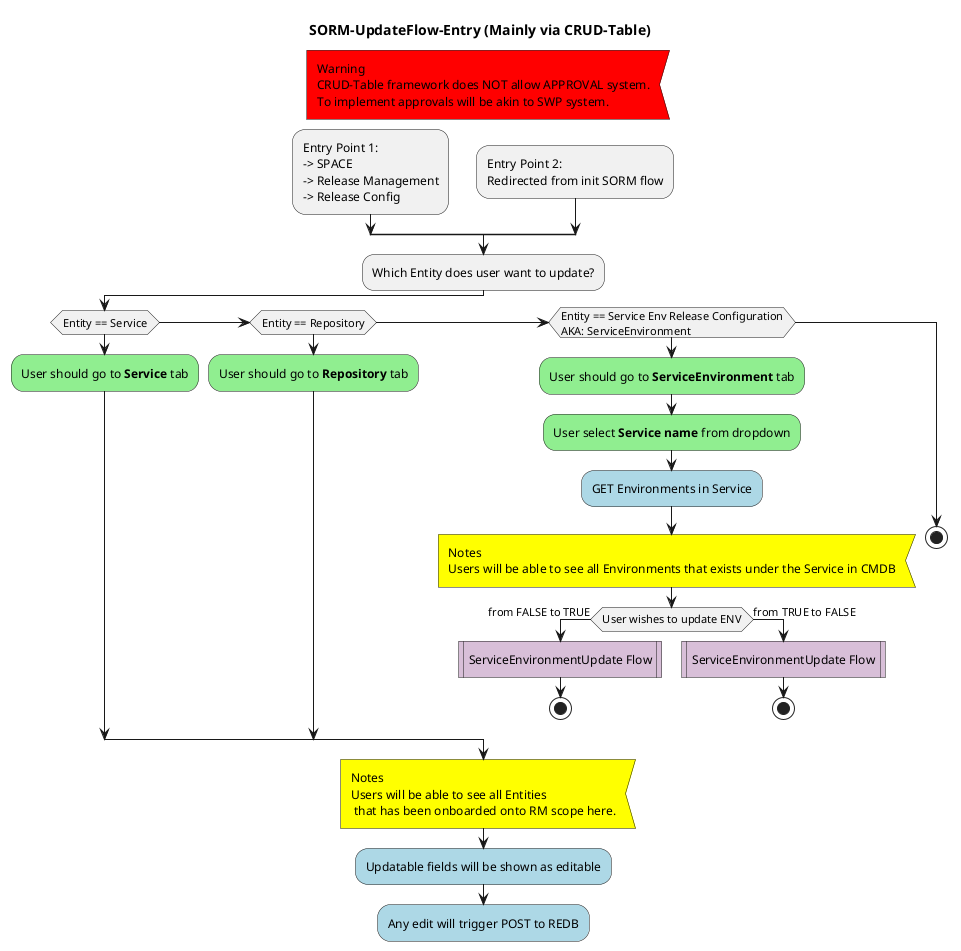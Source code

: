 @startuml
title SORM-UpdateFlow-Entry (Mainly via CRUD-Table)
    
#Red:Warning\nCRUD-Table framework does NOT allow APPROVAL system.\nTo implement approvals will be akin to SWP system.<
kill

split
    -[hidden]->
    :Entry Point 1:\n-> SPACE\n-> Release Management\n-> Release Config;
split again
    -[hidden]->
    :Entry Point 2:\nRedirected from init SORM flow;
end split

:Which Entity does user want to update?;

if (Entity == Service) then
    #LightGreen:User should go to <b>Service</b> tab;
    
elseif (Entity == Repository)
    #LightGreen:User should go to <b>Repository</b> tab;
    
elseif (Entity == Service Env Release Configuration\nAKA: ServiceEnvironment)
    #LightGreen:User should go to <b>ServiceEnvironment</b> tab;
    #LightGreen:User select <b>Service name</b> from dropdown;
    #LightBlue:GET Environments in Service;
    #Yellow:Notes\nUsers will be able to see all Environments that exists under the Service in CMDB<

    if (User wishes to update ENV) then (from FALSE to TRUE) 
        #Thistle:ServiceEnvironmentUpdate Flow|
        stop
    else (from TRUE to FALSE)
        #Thistle:ServiceEnvironmentUpdate Flow|
        stop
    endif

else
    stop
endif

#Yellow:Notes\nUsers will be able to see all Entities\n that has been onboarded onto RM scope here.<
#LightBlue:Updatable fields will be shown as editable;
#LightBlue:Any edit will trigger POST to REDB;
kill    
@enduml

